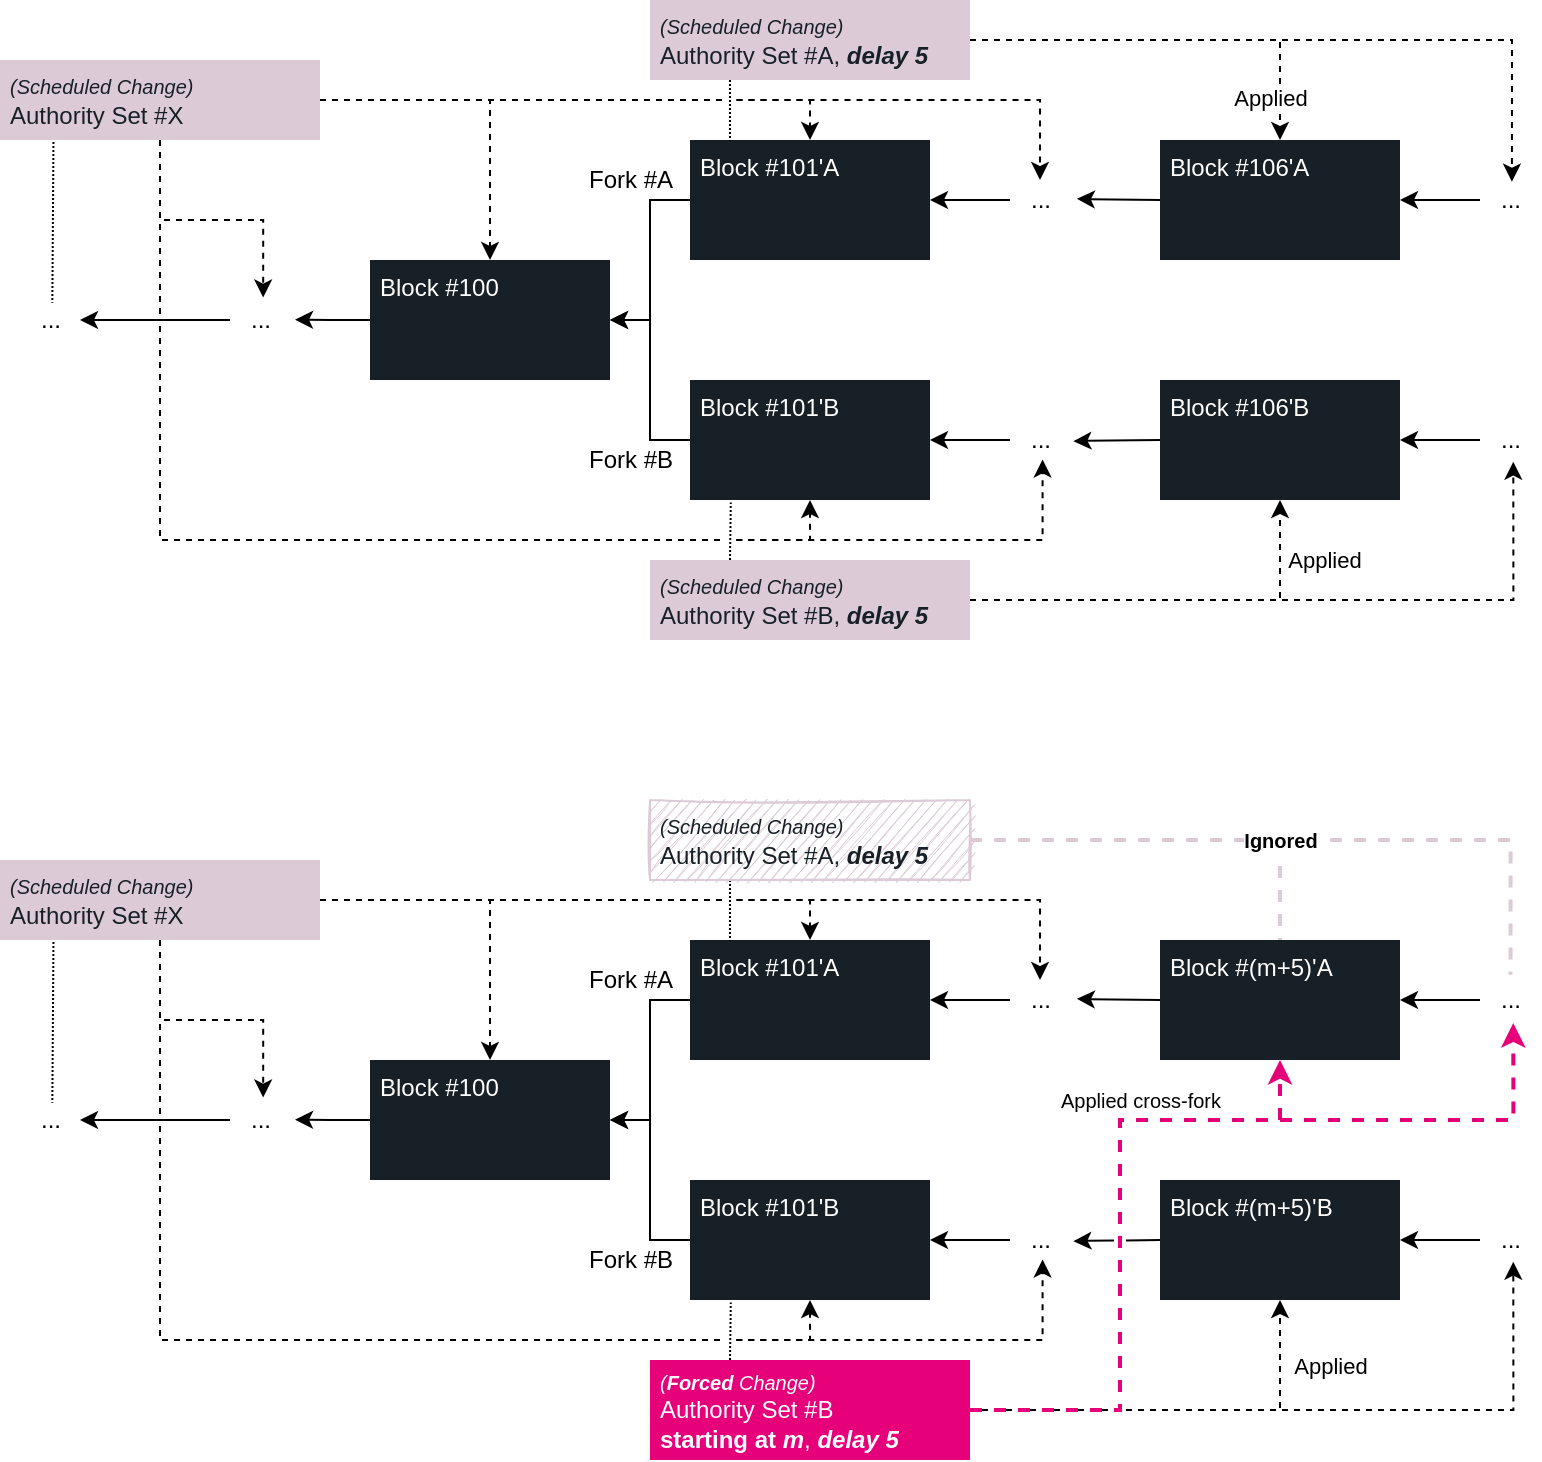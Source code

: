 <mxfile version="18.0.6" type="device"><diagram name="Page-1" id="c37626ed-c26b-45fb-9056-f9ebc6bb27b6"><mxGraphModel dx="1018" dy="937" grid="1" gridSize="10" guides="1" tooltips="1" connect="1" arrows="1" fold="1" page="1" pageScale="1" pageWidth="1100" pageHeight="850" background="none" math="0" shadow="0"><root><mxCell id="0"/><mxCell id="1" parent="0"/><mxCell id="DKEFc4V31NDqsVVvhGKB-27" style="edgeStyle=orthogonalEdgeStyle;rounded=0;orthogonalLoop=1;jettySize=auto;html=1;entryX=1.084;entryY=0.491;entryDx=0;entryDy=0;entryPerimeter=0;" edge="1" parent="1" source="DKEFc4V31NDqsVVvhGKB-2" target="DKEFc4V31NDqsVVvhGKB-26"><mxGeometry relative="1" as="geometry"/></mxCell><mxCell id="DKEFc4V31NDqsVVvhGKB-2" value="Block #100" style="rounded=0;whiteSpace=wrap;html=1;fillColor=#172026;strokeColor=none;align=left;verticalAlign=top;fontColor=#FFFFFF;spacingLeft=3;" vertex="1" parent="1"><mxGeometry x="215" y="180" width="120" height="60" as="geometry"/></mxCell><mxCell id="DKEFc4V31NDqsVVvhGKB-9" style="edgeStyle=orthogonalEdgeStyle;rounded=0;orthogonalLoop=1;jettySize=auto;html=1;entryX=1;entryY=0.5;entryDx=0;entryDy=0;" edge="1" parent="1" source="DKEFc4V31NDqsVVvhGKB-3" target="DKEFc4V31NDqsVVvhGKB-2"><mxGeometry relative="1" as="geometry"/></mxCell><mxCell id="DKEFc4V31NDqsVVvhGKB-3" value="Block #101'A" style="rounded=0;whiteSpace=wrap;html=1;fillColor=#172026;strokeColor=none;align=left;verticalAlign=top;fontColor=#FFFFFF;spacingLeft=3;" vertex="1" parent="1"><mxGeometry x="375" y="120" width="120" height="60" as="geometry"/></mxCell><mxCell id="DKEFc4V31NDqsVVvhGKB-11" style="edgeStyle=orthogonalEdgeStyle;rounded=0;orthogonalLoop=1;jettySize=auto;html=1;entryX=1;entryY=0.5;entryDx=0;entryDy=0;" edge="1" parent="1" source="DKEFc4V31NDqsVVvhGKB-4" target="DKEFc4V31NDqsVVvhGKB-2"><mxGeometry relative="1" as="geometry"/></mxCell><mxCell id="DKEFc4V31NDqsVVvhGKB-4" value="Block #101'B" style="rounded=0;whiteSpace=wrap;html=1;fillColor=#172026;strokeColor=none;align=left;verticalAlign=top;fontColor=#FFFFFF;spacingLeft=3;" vertex="1" parent="1"><mxGeometry x="375" y="240" width="120" height="60" as="geometry"/></mxCell><mxCell id="DKEFc4V31NDqsVVvhGKB-16" value="Applied" style="edgeStyle=orthogonalEdgeStyle;rounded=0;orthogonalLoop=1;jettySize=auto;html=1;entryX=0.5;entryY=0;entryDx=0;entryDy=0;dashed=1;" edge="1" parent="1" source="DKEFc4V31NDqsVVvhGKB-13" target="DKEFc4V31NDqsVVvhGKB-61"><mxGeometry x="0.793" y="-5" relative="1" as="geometry"><mxPoint x="595" y="120" as="targetPoint"/><mxPoint as="offset"/></mxGeometry></mxCell><mxCell id="DKEFc4V31NDqsVVvhGKB-69" style="edgeStyle=orthogonalEdgeStyle;rounded=0;jumpStyle=arc;orthogonalLoop=1;jettySize=auto;html=1;dashed=1;dashPattern=1 1;endArrow=none;endFill=0;exitX=0.25;exitY=1;exitDx=0;exitDy=0;entryX=0.173;entryY=0.007;entryDx=0;entryDy=0;entryPerimeter=0;" edge="1" parent="1" source="DKEFc4V31NDqsVVvhGKB-13" target="DKEFc4V31NDqsVVvhGKB-3"><mxGeometry relative="1" as="geometry"><mxPoint x="440" y="120" as="targetPoint"/><Array as="points"><mxPoint x="395" y="120"/></Array></mxGeometry></mxCell><mxCell id="DKEFc4V31NDqsVVvhGKB-86" style="edgeStyle=orthogonalEdgeStyle;rounded=0;jumpStyle=gap;orthogonalLoop=1;jettySize=auto;html=1;entryX=0.532;entryY=0.043;entryDx=0;entryDy=0;entryPerimeter=0;endArrow=classic;endFill=1;dashed=1;" edge="1" parent="1" source="DKEFc4V31NDqsVVvhGKB-13" target="DKEFc4V31NDqsVVvhGKB-82"><mxGeometry relative="1" as="geometry"/></mxCell><mxCell id="DKEFc4V31NDqsVVvhGKB-13" value="&lt;i&gt;&lt;font style=&quot;font-size: 10px;&quot;&gt;(Scheduled Change)&lt;br&gt;&lt;/font&gt;&lt;/i&gt;Authority Set #A, &lt;i&gt;&lt;b&gt;delay 5&lt;/b&gt;&lt;/i&gt;" style="rounded=0;whiteSpace=wrap;html=1;align=left;verticalAlign=middle;fillColor=#DCCBD7;strokeColor=none;fontColor=#172026;spacingLeft=3;" vertex="1" parent="1"><mxGeometry x="355" y="50" width="160" height="40" as="geometry"/></mxCell><mxCell id="DKEFc4V31NDqsVVvhGKB-19" style="edgeStyle=orthogonalEdgeStyle;rounded=0;orthogonalLoop=1;jettySize=auto;html=1;dashed=1;" edge="1" parent="1" source="DKEFc4V31NDqsVVvhGKB-17" target="DKEFc4V31NDqsVVvhGKB-60"><mxGeometry relative="1" as="geometry"><mxPoint x="600.28" y="302.94" as="targetPoint"/></mxGeometry></mxCell><mxCell id="DKEFc4V31NDqsVVvhGKB-75" value="Applied" style="edgeLabel;html=1;align=center;verticalAlign=middle;resizable=0;points=[];" vertex="1" connectable="0" parent="DKEFc4V31NDqsVVvhGKB-19"><mxGeometry x="0.49" y="-1" relative="1" as="geometry"><mxPoint x="24" y="-21" as="offset"/></mxGeometry></mxCell><mxCell id="DKEFc4V31NDqsVVvhGKB-70" style="edgeStyle=orthogonalEdgeStyle;rounded=0;jumpStyle=arc;orthogonalLoop=1;jettySize=auto;html=1;entryX=0.17;entryY=1.02;entryDx=0;entryDy=0;dashed=1;dashPattern=1 1;endArrow=none;endFill=0;entryPerimeter=0;exitX=0.25;exitY=0;exitDx=0;exitDy=0;" edge="1" parent="1" source="DKEFc4V31NDqsVVvhGKB-17" target="DKEFc4V31NDqsVVvhGKB-4"><mxGeometry relative="1" as="geometry"/></mxCell><mxCell id="DKEFc4V31NDqsVVvhGKB-87" style="edgeStyle=orthogonalEdgeStyle;rounded=0;jumpStyle=gap;orthogonalLoop=1;jettySize=auto;html=1;entryX=0.555;entryY=1.043;entryDx=0;entryDy=0;entryPerimeter=0;endArrow=classic;endFill=1;dashed=1;" edge="1" parent="1" source="DKEFc4V31NDqsVVvhGKB-17" target="DKEFc4V31NDqsVVvhGKB-83"><mxGeometry relative="1" as="geometry"/></mxCell><mxCell id="DKEFc4V31NDqsVVvhGKB-17" value="&lt;i style=&quot;font-size: 10px;&quot;&gt;(Scheduled Change)&lt;br&gt;&lt;/i&gt;Authority Set #B, &lt;i&gt;&lt;b&gt;delay 5&lt;/b&gt;&lt;/i&gt;" style="rounded=0;whiteSpace=wrap;html=1;align=left;verticalAlign=middle;fontColor=#172026;fillColor=#DCCBD7;strokeColor=none;spacingLeft=3;" vertex="1" parent="1"><mxGeometry x="355" y="330" width="160" height="40" as="geometry"/></mxCell><mxCell id="DKEFc4V31NDqsVVvhGKB-24" value="Fork #A" style="text;html=1;align=center;verticalAlign=middle;resizable=0;points=[];autosize=1;strokeColor=none;fillColor=none;" vertex="1" parent="1"><mxGeometry x="315" y="130" width="60" height="20" as="geometry"/></mxCell><mxCell id="DKEFc4V31NDqsVVvhGKB-25" value="Fork #B" style="text;html=1;align=center;verticalAlign=middle;resizable=0;points=[];autosize=1;strokeColor=none;fillColor=none;" vertex="1" parent="1"><mxGeometry x="315" y="270" width="60" height="20" as="geometry"/></mxCell><mxCell id="DKEFc4V31NDqsVVvhGKB-164" style="edgeStyle=orthogonalEdgeStyle;rounded=0;jumpStyle=gap;orthogonalLoop=1;jettySize=auto;html=1;fontSize=10;endArrow=classic;endFill=1;" edge="1" parent="1" source="DKEFc4V31NDqsVVvhGKB-26" target="DKEFc4V31NDqsVVvhGKB-162"><mxGeometry relative="1" as="geometry"/></mxCell><mxCell id="DKEFc4V31NDqsVVvhGKB-26" value="..." style="text;html=1;align=center;verticalAlign=middle;resizable=0;points=[];autosize=1;strokeColor=none;fillColor=none;" vertex="1" parent="1"><mxGeometry x="145" y="200" width="30" height="20" as="geometry"/></mxCell><mxCell id="DKEFc4V31NDqsVVvhGKB-29" style="edgeStyle=orthogonalEdgeStyle;rounded=0;orthogonalLoop=1;jettySize=auto;html=1;dashed=1;exitX=0.5;exitY=1;exitDx=0;exitDy=0;entryX=0.553;entryY=-0.062;entryDx=0;entryDy=0;entryPerimeter=0;" edge="1" parent="1" source="DKEFc4V31NDqsVVvhGKB-28" target="DKEFc4V31NDqsVVvhGKB-26"><mxGeometry relative="1" as="geometry"><Array as="points"><mxPoint x="110" y="160"/><mxPoint x="162" y="160"/></Array></mxGeometry></mxCell><mxCell id="DKEFc4V31NDqsVVvhGKB-31" style="edgeStyle=orthogonalEdgeStyle;rounded=0;orthogonalLoop=1;jettySize=auto;html=1;entryX=0.5;entryY=0;entryDx=0;entryDy=0;dashed=1;exitX=1;exitY=0.5;exitDx=0;exitDy=0;" edge="1" parent="1" source="DKEFc4V31NDqsVVvhGKB-28" target="DKEFc4V31NDqsVVvhGKB-2"><mxGeometry relative="1" as="geometry"/></mxCell><mxCell id="DKEFc4V31NDqsVVvhGKB-65" style="edgeStyle=orthogonalEdgeStyle;rounded=0;orthogonalLoop=1;jettySize=auto;html=1;dashed=1;jumpStyle=gap;" edge="1" parent="1" source="DKEFc4V31NDqsVVvhGKB-28" target="DKEFc4V31NDqsVVvhGKB-58"><mxGeometry relative="1" as="geometry"/></mxCell><mxCell id="DKEFc4V31NDqsVVvhGKB-76" style="edgeStyle=orthogonalEdgeStyle;rounded=0;jumpStyle=gap;orthogonalLoop=1;jettySize=auto;html=1;entryX=0.543;entryY=0.986;entryDx=0;entryDy=0;entryPerimeter=0;endArrow=classic;endFill=1;dashed=1;exitX=0.5;exitY=1;exitDx=0;exitDy=0;" edge="1" parent="1" source="DKEFc4V31NDqsVVvhGKB-28" target="DKEFc4V31NDqsVVvhGKB-59"><mxGeometry relative="1" as="geometry"><Array as="points"><mxPoint x="110" y="320"/><mxPoint x="551" y="320"/></Array></mxGeometry></mxCell><mxCell id="DKEFc4V31NDqsVVvhGKB-77" style="edgeStyle=orthogonalEdgeStyle;rounded=0;jumpStyle=gap;orthogonalLoop=1;jettySize=auto;html=1;entryX=0.5;entryY=0;entryDx=0;entryDy=0;endArrow=classic;endFill=1;dashed=1;" edge="1" parent="1" source="DKEFc4V31NDqsVVvhGKB-28" target="DKEFc4V31NDqsVVvhGKB-3"><mxGeometry relative="1" as="geometry"/></mxCell><mxCell id="DKEFc4V31NDqsVVvhGKB-79" style="edgeStyle=orthogonalEdgeStyle;rounded=0;jumpStyle=gap;orthogonalLoop=1;jettySize=auto;html=1;entryX=0.5;entryY=1;entryDx=0;entryDy=0;endArrow=classic;endFill=1;dashed=1;exitX=0.5;exitY=1;exitDx=0;exitDy=0;" edge="1" parent="1" source="DKEFc4V31NDqsVVvhGKB-28" target="DKEFc4V31NDqsVVvhGKB-4"><mxGeometry relative="1" as="geometry"><Array as="points"><mxPoint x="110" y="320"/><mxPoint x="435" y="320"/></Array></mxGeometry></mxCell><mxCell id="DKEFc4V31NDqsVVvhGKB-163" style="edgeStyle=orthogonalEdgeStyle;rounded=0;jumpStyle=gap;orthogonalLoop=1;jettySize=auto;html=1;entryX=0.539;entryY=0.067;entryDx=0;entryDy=0;entryPerimeter=0;dashed=1;fontSize=10;endArrow=none;endFill=0;exitX=0.167;exitY=1.025;exitDx=0;exitDy=0;exitPerimeter=0;dashPattern=1 1;" edge="1" parent="1" source="DKEFc4V31NDqsVVvhGKB-28" target="DKEFc4V31NDqsVVvhGKB-162"><mxGeometry relative="1" as="geometry"/></mxCell><mxCell id="DKEFc4V31NDqsVVvhGKB-28" value="&lt;i style=&quot;font-size: 10px;&quot;&gt;(Scheduled Change)&lt;br&gt;&lt;/i&gt;Authority Set #X" style="rounded=0;whiteSpace=wrap;html=1;align=left;verticalAlign=middle;fillColor=#dccbd7;fontColor=#172026;strokeColor=none;perimeterSpacing=0;spacingLeft=3;" vertex="1" parent="1"><mxGeometry x="30" y="80" width="160" height="40" as="geometry"/></mxCell><mxCell id="DKEFc4V31NDqsVVvhGKB-71" style="edgeStyle=orthogonalEdgeStyle;rounded=0;jumpStyle=arc;orthogonalLoop=1;jettySize=auto;html=1;entryX=1;entryY=0.5;entryDx=0;entryDy=0;endArrow=classic;endFill=1;" edge="1" parent="1" source="DKEFc4V31NDqsVVvhGKB-58" target="DKEFc4V31NDqsVVvhGKB-3"><mxGeometry relative="1" as="geometry"/></mxCell><mxCell id="DKEFc4V31NDqsVVvhGKB-58" value="..." style="text;html=1;align=center;verticalAlign=middle;resizable=0;points=[];autosize=1;strokeColor=none;fillColor=none;" vertex="1" parent="1"><mxGeometry x="535" y="140" width="30" height="20" as="geometry"/></mxCell><mxCell id="DKEFc4V31NDqsVVvhGKB-72" style="edgeStyle=orthogonalEdgeStyle;rounded=0;jumpStyle=arc;orthogonalLoop=1;jettySize=auto;html=1;endArrow=classic;endFill=1;" edge="1" parent="1" source="DKEFc4V31NDqsVVvhGKB-59" target="DKEFc4V31NDqsVVvhGKB-4"><mxGeometry relative="1" as="geometry"/></mxCell><mxCell id="DKEFc4V31NDqsVVvhGKB-59" value="..." style="text;html=1;align=center;verticalAlign=middle;resizable=0;points=[];autosize=1;strokeColor=none;fillColor=none;" vertex="1" parent="1"><mxGeometry x="535" y="260" width="30" height="20" as="geometry"/></mxCell><mxCell id="DKEFc4V31NDqsVVvhGKB-74" style="edgeStyle=orthogonalEdgeStyle;rounded=0;jumpStyle=arc;orthogonalLoop=1;jettySize=auto;html=1;entryX=1.057;entryY=0.529;entryDx=0;entryDy=0;entryPerimeter=0;endArrow=classic;endFill=1;" edge="1" parent="1" source="DKEFc4V31NDqsVVvhGKB-60" target="DKEFc4V31NDqsVVvhGKB-59"><mxGeometry relative="1" as="geometry"/></mxCell><mxCell id="DKEFc4V31NDqsVVvhGKB-60" value="Block #106'B" style="rounded=0;whiteSpace=wrap;html=1;fillColor=#172026;strokeColor=none;align=left;verticalAlign=top;fontColor=#FFFFFF;spacingLeft=3;" vertex="1" parent="1"><mxGeometry x="610" y="240" width="120" height="60" as="geometry"/></mxCell><mxCell id="DKEFc4V31NDqsVVvhGKB-73" style="edgeStyle=orthogonalEdgeStyle;rounded=0;jumpStyle=arc;orthogonalLoop=1;jettySize=auto;html=1;entryX=1.114;entryY=0.471;entryDx=0;entryDy=0;entryPerimeter=0;endArrow=classic;endFill=1;" edge="1" parent="1" source="DKEFc4V31NDqsVVvhGKB-61" target="DKEFc4V31NDqsVVvhGKB-58"><mxGeometry relative="1" as="geometry"/></mxCell><mxCell id="DKEFc4V31NDqsVVvhGKB-61" value="Block #106'A" style="rounded=0;whiteSpace=wrap;html=1;fillColor=#172026;strokeColor=none;align=left;verticalAlign=top;fontColor=#FFFFFF;spacingLeft=3;" vertex="1" parent="1"><mxGeometry x="610" y="120" width="120" height="60" as="geometry"/></mxCell><mxCell id="DKEFc4V31NDqsVVvhGKB-84" style="edgeStyle=orthogonalEdgeStyle;rounded=0;jumpStyle=gap;orthogonalLoop=1;jettySize=auto;html=1;entryX=1;entryY=0.5;entryDx=0;entryDy=0;endArrow=classic;endFill=1;" edge="1" parent="1" source="DKEFc4V31NDqsVVvhGKB-82" target="DKEFc4V31NDqsVVvhGKB-61"><mxGeometry relative="1" as="geometry"/></mxCell><mxCell id="DKEFc4V31NDqsVVvhGKB-82" value="..." style="text;html=1;align=center;verticalAlign=middle;resizable=0;points=[];autosize=1;strokeColor=none;fillColor=none;" vertex="1" parent="1"><mxGeometry x="770" y="140" width="30" height="20" as="geometry"/></mxCell><mxCell id="DKEFc4V31NDqsVVvhGKB-85" style="edgeStyle=orthogonalEdgeStyle;rounded=0;jumpStyle=gap;orthogonalLoop=1;jettySize=auto;html=1;entryX=1;entryY=0.5;entryDx=0;entryDy=0;endArrow=classic;endFill=1;" edge="1" parent="1" source="DKEFc4V31NDqsVVvhGKB-83" target="DKEFc4V31NDqsVVvhGKB-60"><mxGeometry relative="1" as="geometry"/></mxCell><mxCell id="DKEFc4V31NDqsVVvhGKB-83" value="..." style="text;html=1;align=center;verticalAlign=middle;resizable=0;points=[];autosize=1;strokeColor=none;fillColor=none;" vertex="1" parent="1"><mxGeometry x="770" y="260" width="30" height="20" as="geometry"/></mxCell><mxCell id="DKEFc4V31NDqsVVvhGKB-162" value="..." style="text;html=1;align=center;verticalAlign=middle;resizable=0;points=[];autosize=1;strokeColor=none;fillColor=none;" vertex="1" parent="1"><mxGeometry x="40" y="200" width="30" height="20" as="geometry"/></mxCell><mxCell id="DKEFc4V31NDqsVVvhGKB-165" style="edgeStyle=orthogonalEdgeStyle;rounded=0;orthogonalLoop=1;jettySize=auto;html=1;entryX=1.084;entryY=0.491;entryDx=0;entryDy=0;entryPerimeter=0;" edge="1" parent="1" source="DKEFc4V31NDqsVVvhGKB-166" target="DKEFc4V31NDqsVVvhGKB-183"><mxGeometry relative="1" as="geometry"/></mxCell><mxCell id="DKEFc4V31NDqsVVvhGKB-166" value="Block #100" style="rounded=0;whiteSpace=wrap;html=1;fillColor=#172026;strokeColor=none;align=left;verticalAlign=top;fontColor=#FFFFFF;spacingLeft=3;" vertex="1" parent="1"><mxGeometry x="215" y="580" width="120" height="60" as="geometry"/></mxCell><mxCell id="DKEFc4V31NDqsVVvhGKB-167" style="edgeStyle=orthogonalEdgeStyle;rounded=0;orthogonalLoop=1;jettySize=auto;html=1;entryX=1;entryY=0.5;entryDx=0;entryDy=0;" edge="1" parent="1" source="DKEFc4V31NDqsVVvhGKB-168" target="DKEFc4V31NDqsVVvhGKB-166"><mxGeometry relative="1" as="geometry"/></mxCell><mxCell id="DKEFc4V31NDqsVVvhGKB-168" value="Block #101'A" style="rounded=0;whiteSpace=wrap;html=1;fillColor=#172026;strokeColor=none;align=left;verticalAlign=top;fontColor=#FFFFFF;spacingLeft=3;" vertex="1" parent="1"><mxGeometry x="375" y="520" width="120" height="60" as="geometry"/></mxCell><mxCell id="DKEFc4V31NDqsVVvhGKB-169" style="edgeStyle=orthogonalEdgeStyle;rounded=0;orthogonalLoop=1;jettySize=auto;html=1;entryX=1;entryY=0.5;entryDx=0;entryDy=0;" edge="1" parent="1" source="DKEFc4V31NDqsVVvhGKB-170" target="DKEFc4V31NDqsVVvhGKB-166"><mxGeometry relative="1" as="geometry"/></mxCell><mxCell id="DKEFc4V31NDqsVVvhGKB-170" value="Block #101'B" style="rounded=0;whiteSpace=wrap;html=1;fillColor=#172026;strokeColor=none;align=left;verticalAlign=top;fontColor=#FFFFFF;spacingLeft=3;" vertex="1" parent="1"><mxGeometry x="375" y="640" width="120" height="60" as="geometry"/></mxCell><mxCell id="DKEFc4V31NDqsVVvhGKB-172" style="edgeStyle=orthogonalEdgeStyle;rounded=0;jumpStyle=arc;orthogonalLoop=1;jettySize=auto;html=1;dashed=1;dashPattern=1 1;endArrow=none;endFill=0;exitX=0.25;exitY=1;exitDx=0;exitDy=0;entryX=0.173;entryY=0.007;entryDx=0;entryDy=0;entryPerimeter=0;" edge="1" parent="1" source="DKEFc4V31NDqsVVvhGKB-174" target="DKEFc4V31NDqsVVvhGKB-168"><mxGeometry relative="1" as="geometry"><mxPoint x="440" y="520" as="targetPoint"/><Array as="points"><mxPoint x="395" y="520"/></Array></mxGeometry></mxCell><mxCell id="DKEFc4V31NDqsVVvhGKB-211" style="edgeStyle=orthogonalEdgeStyle;rounded=0;jumpStyle=gap;orthogonalLoop=1;jettySize=auto;html=1;dashed=1;fontSize=10;endArrow=none;endFill=0;strokeColor=#DCCBD7;strokeWidth=2;" edge="1" parent="1" source="DKEFc4V31NDqsVVvhGKB-174" target="DKEFc4V31NDqsVVvhGKB-199"><mxGeometry relative="1" as="geometry"><mxPoint x="559.35" y="470.66" as="targetPoint"/></mxGeometry></mxCell><mxCell id="DKEFc4V31NDqsVVvhGKB-217" value="&lt;b&gt;Ignored&lt;/b&gt;" style="edgeStyle=orthogonalEdgeStyle;rounded=0;jumpStyle=gap;orthogonalLoop=1;jettySize=auto;html=1;entryX=0.509;entryY=-0.129;entryDx=0;entryDy=0;entryPerimeter=0;dashed=1;fontSize=10;endArrow=none;endFill=0;strokeColor=#DCCBD7;strokeWidth=2;" edge="1" parent="1" source="DKEFc4V31NDqsVVvhGKB-174" target="DKEFc4V31NDqsVVvhGKB-201"><mxGeometry x="-0.082" relative="1" as="geometry"><mxPoint as="offset"/></mxGeometry></mxCell><mxCell id="DKEFc4V31NDqsVVvhGKB-174" value="&lt;i&gt;&lt;font style=&quot;font-size: 10px;&quot;&gt;(Scheduled Change)&lt;br&gt;&lt;/font&gt;&lt;/i&gt;Authority Set #A, &lt;i&gt;&lt;b&gt;delay 5&lt;/b&gt;&lt;/i&gt;" style="rounded=0;whiteSpace=wrap;html=1;align=left;verticalAlign=middle;fillColor=#DCCBD7;fontColor=#172026;strokeColor=#DCCBD7;shadow=0;glass=0;sketch=1;spacingLeft=3;" vertex="1" parent="1"><mxGeometry x="355" y="450" width="160" height="40" as="geometry"/></mxCell><mxCell id="DKEFc4V31NDqsVVvhGKB-175" style="edgeStyle=orthogonalEdgeStyle;rounded=0;orthogonalLoop=1;jettySize=auto;html=1;dashed=1;" edge="1" parent="1" source="DKEFc4V31NDqsVVvhGKB-179" target="DKEFc4V31NDqsVVvhGKB-197"><mxGeometry relative="1" as="geometry"><mxPoint x="600.28" y="702.94" as="targetPoint"/></mxGeometry></mxCell><mxCell id="DKEFc4V31NDqsVVvhGKB-176" value="Applied" style="edgeLabel;html=1;align=center;verticalAlign=middle;resizable=0;points=[];" vertex="1" connectable="0" parent="DKEFc4V31NDqsVVvhGKB-175"><mxGeometry x="0.49" y="-1" relative="1" as="geometry"><mxPoint x="24" y="-21" as="offset"/></mxGeometry></mxCell><mxCell id="DKEFc4V31NDqsVVvhGKB-177" style="edgeStyle=orthogonalEdgeStyle;rounded=0;jumpStyle=arc;orthogonalLoop=1;jettySize=auto;html=1;entryX=0.17;entryY=1.02;entryDx=0;entryDy=0;dashed=1;dashPattern=1 1;endArrow=none;endFill=0;entryPerimeter=0;exitX=0.25;exitY=0;exitDx=0;exitDy=0;" edge="1" parent="1" source="DKEFc4V31NDqsVVvhGKB-179" target="DKEFc4V31NDqsVVvhGKB-170"><mxGeometry relative="1" as="geometry"/></mxCell><mxCell id="DKEFc4V31NDqsVVvhGKB-178" style="edgeStyle=orthogonalEdgeStyle;rounded=0;jumpStyle=gap;orthogonalLoop=1;jettySize=auto;html=1;entryX=0.555;entryY=1.043;entryDx=0;entryDy=0;entryPerimeter=0;endArrow=classic;endFill=1;dashed=1;" edge="1" parent="1" source="DKEFc4V31NDqsVVvhGKB-179" target="DKEFc4V31NDqsVVvhGKB-203"><mxGeometry relative="1" as="geometry"/></mxCell><mxCell id="DKEFc4V31NDqsVVvhGKB-212" style="edgeStyle=orthogonalEdgeStyle;rounded=0;jumpStyle=gap;orthogonalLoop=1;jettySize=auto;html=1;entryX=0.5;entryY=1;entryDx=0;entryDy=0;dashed=1;fontSize=10;endArrow=classic;endFill=1;strokeWidth=2;strokeColor=#E6007A;" edge="1" parent="1" source="DKEFc4V31NDqsVVvhGKB-179" target="DKEFc4V31NDqsVVvhGKB-199"><mxGeometry relative="1" as="geometry"><Array as="points"><mxPoint x="590" y="755"/><mxPoint x="590" y="610"/><mxPoint x="670" y="610"/></Array></mxGeometry></mxCell><mxCell id="DKEFc4V31NDqsVVvhGKB-213" style="edgeStyle=orthogonalEdgeStyle;rounded=0;jumpStyle=gap;orthogonalLoop=1;jettySize=auto;html=1;entryX=0.555;entryY=1.078;entryDx=0;entryDy=0;entryPerimeter=0;dashed=1;fontSize=10;endArrow=classic;endFill=1;strokeWidth=2;strokeColor=#E6007A;" edge="1" parent="1" source="DKEFc4V31NDqsVVvhGKB-179" target="DKEFc4V31NDqsVVvhGKB-201"><mxGeometry relative="1" as="geometry"><Array as="points"><mxPoint x="590" y="755"/><mxPoint x="590" y="610"/><mxPoint x="787" y="610"/></Array></mxGeometry></mxCell><mxCell id="DKEFc4V31NDqsVVvhGKB-216" value="Applied cross-fork" style="edgeLabel;html=1;align=center;verticalAlign=middle;resizable=0;points=[];fontSize=10;" vertex="1" connectable="0" parent="DKEFc4V31NDqsVVvhGKB-213"><mxGeometry x="0.142" y="-3" relative="1" as="geometry"><mxPoint x="-36" y="-13" as="offset"/></mxGeometry></mxCell><mxCell id="DKEFc4V31NDqsVVvhGKB-179" value="&lt;i style=&quot;font-size: 10px;&quot;&gt;(&lt;b&gt;Forced&lt;/b&gt; Change)&lt;br&gt;&lt;/i&gt;Authority Set #B&lt;br&gt;&lt;b&gt;starting at&lt;/b&gt; &lt;i&gt;&lt;b&gt;m&lt;/b&gt;&lt;/i&gt;,&amp;nbsp;&lt;i&gt;&lt;b&gt;delay 5&lt;/b&gt;&lt;/i&gt;" style="rounded=0;whiteSpace=wrap;html=1;align=left;verticalAlign=middle;fillColor=#e6007a;strokeColor=none;fontColor=#FFFFFF;spacingLeft=3;" vertex="1" parent="1"><mxGeometry x="355" y="730" width="160" height="50" as="geometry"/></mxCell><mxCell id="DKEFc4V31NDqsVVvhGKB-180" value="Fork #A" style="text;html=1;align=center;verticalAlign=middle;resizable=0;points=[];autosize=1;strokeColor=none;fillColor=none;" vertex="1" parent="1"><mxGeometry x="315" y="530" width="60" height="20" as="geometry"/></mxCell><mxCell id="DKEFc4V31NDqsVVvhGKB-181" value="Fork #B" style="text;html=1;align=center;verticalAlign=middle;resizable=0;points=[];autosize=1;strokeColor=none;fillColor=none;" vertex="1" parent="1"><mxGeometry x="315" y="670" width="60" height="20" as="geometry"/></mxCell><mxCell id="DKEFc4V31NDqsVVvhGKB-182" style="edgeStyle=orthogonalEdgeStyle;rounded=0;jumpStyle=gap;orthogonalLoop=1;jettySize=auto;html=1;fontSize=10;endArrow=classic;endFill=1;" edge="1" parent="1" source="DKEFc4V31NDqsVVvhGKB-183" target="DKEFc4V31NDqsVVvhGKB-204"><mxGeometry relative="1" as="geometry"/></mxCell><mxCell id="DKEFc4V31NDqsVVvhGKB-183" value="..." style="text;html=1;align=center;verticalAlign=middle;resizable=0;points=[];autosize=1;strokeColor=none;fillColor=none;" vertex="1" parent="1"><mxGeometry x="145" y="600" width="30" height="20" as="geometry"/></mxCell><mxCell id="DKEFc4V31NDqsVVvhGKB-184" style="edgeStyle=orthogonalEdgeStyle;rounded=0;orthogonalLoop=1;jettySize=auto;html=1;dashed=1;exitX=0.5;exitY=1;exitDx=0;exitDy=0;entryX=0.553;entryY=-0.062;entryDx=0;entryDy=0;entryPerimeter=0;" edge="1" parent="1" source="DKEFc4V31NDqsVVvhGKB-191" target="DKEFc4V31NDqsVVvhGKB-183"><mxGeometry relative="1" as="geometry"><Array as="points"><mxPoint x="110" y="560"/><mxPoint x="162" y="560"/></Array></mxGeometry></mxCell><mxCell id="DKEFc4V31NDqsVVvhGKB-185" style="edgeStyle=orthogonalEdgeStyle;rounded=0;orthogonalLoop=1;jettySize=auto;html=1;entryX=0.5;entryY=0;entryDx=0;entryDy=0;dashed=1;exitX=1;exitY=0.5;exitDx=0;exitDy=0;" edge="1" parent="1" source="DKEFc4V31NDqsVVvhGKB-191" target="DKEFc4V31NDqsVVvhGKB-166"><mxGeometry relative="1" as="geometry"/></mxCell><mxCell id="DKEFc4V31NDqsVVvhGKB-186" style="edgeStyle=orthogonalEdgeStyle;rounded=0;orthogonalLoop=1;jettySize=auto;html=1;dashed=1;jumpStyle=gap;" edge="1" parent="1" source="DKEFc4V31NDqsVVvhGKB-191" target="DKEFc4V31NDqsVVvhGKB-193"><mxGeometry relative="1" as="geometry"/></mxCell><mxCell id="DKEFc4V31NDqsVVvhGKB-187" style="edgeStyle=orthogonalEdgeStyle;rounded=0;jumpStyle=gap;orthogonalLoop=1;jettySize=auto;html=1;entryX=0.543;entryY=0.986;entryDx=0;entryDy=0;entryPerimeter=0;endArrow=classic;endFill=1;dashed=1;exitX=0.5;exitY=1;exitDx=0;exitDy=0;" edge="1" parent="1" source="DKEFc4V31NDqsVVvhGKB-191" target="DKEFc4V31NDqsVVvhGKB-195"><mxGeometry relative="1" as="geometry"><Array as="points"><mxPoint x="110" y="720"/><mxPoint x="551" y="720"/></Array></mxGeometry></mxCell><mxCell id="DKEFc4V31NDqsVVvhGKB-188" style="edgeStyle=orthogonalEdgeStyle;rounded=0;jumpStyle=gap;orthogonalLoop=1;jettySize=auto;html=1;entryX=0.5;entryY=0;entryDx=0;entryDy=0;endArrow=classic;endFill=1;dashed=1;" edge="1" parent="1" source="DKEFc4V31NDqsVVvhGKB-191" target="DKEFc4V31NDqsVVvhGKB-168"><mxGeometry relative="1" as="geometry"/></mxCell><mxCell id="DKEFc4V31NDqsVVvhGKB-189" style="edgeStyle=orthogonalEdgeStyle;rounded=0;jumpStyle=gap;orthogonalLoop=1;jettySize=auto;html=1;entryX=0.5;entryY=1;entryDx=0;entryDy=0;endArrow=classic;endFill=1;dashed=1;exitX=0.5;exitY=1;exitDx=0;exitDy=0;" edge="1" parent="1" source="DKEFc4V31NDqsVVvhGKB-191" target="DKEFc4V31NDqsVVvhGKB-170"><mxGeometry relative="1" as="geometry"><Array as="points"><mxPoint x="110" y="720"/><mxPoint x="435" y="720"/></Array></mxGeometry></mxCell><mxCell id="DKEFc4V31NDqsVVvhGKB-190" style="edgeStyle=orthogonalEdgeStyle;rounded=0;jumpStyle=gap;orthogonalLoop=1;jettySize=auto;html=1;entryX=0.539;entryY=0.067;entryDx=0;entryDy=0;entryPerimeter=0;dashed=1;fontSize=10;endArrow=none;endFill=0;exitX=0.167;exitY=1.025;exitDx=0;exitDy=0;exitPerimeter=0;dashPattern=1 1;" edge="1" parent="1" source="DKEFc4V31NDqsVVvhGKB-191" target="DKEFc4V31NDqsVVvhGKB-204"><mxGeometry relative="1" as="geometry"/></mxCell><mxCell id="DKEFc4V31NDqsVVvhGKB-191" value="&lt;i style=&quot;font-size: 10px;&quot;&gt;(Scheduled Change)&lt;br&gt;&lt;/i&gt;Authority Set #X" style="rounded=0;whiteSpace=wrap;html=1;align=left;verticalAlign=middle;fontColor=#172026;fillColor=#DCCBD7;strokeColor=none;spacingLeft=3;" vertex="1" parent="1"><mxGeometry x="30" y="480" width="160" height="40" as="geometry"/></mxCell><mxCell id="DKEFc4V31NDqsVVvhGKB-192" style="edgeStyle=orthogonalEdgeStyle;rounded=0;jumpStyle=arc;orthogonalLoop=1;jettySize=auto;html=1;entryX=1;entryY=0.5;entryDx=0;entryDy=0;endArrow=classic;endFill=1;" edge="1" parent="1" source="DKEFc4V31NDqsVVvhGKB-193" target="DKEFc4V31NDqsVVvhGKB-168"><mxGeometry relative="1" as="geometry"/></mxCell><mxCell id="DKEFc4V31NDqsVVvhGKB-193" value="..." style="text;html=1;align=center;verticalAlign=middle;resizable=0;points=[];autosize=1;strokeColor=none;fillColor=none;" vertex="1" parent="1"><mxGeometry x="535" y="540" width="30" height="20" as="geometry"/></mxCell><mxCell id="DKEFc4V31NDqsVVvhGKB-194" style="edgeStyle=orthogonalEdgeStyle;rounded=0;jumpStyle=arc;orthogonalLoop=1;jettySize=auto;html=1;endArrow=classic;endFill=1;" edge="1" parent="1" source="DKEFc4V31NDqsVVvhGKB-195" target="DKEFc4V31NDqsVVvhGKB-170"><mxGeometry relative="1" as="geometry"/></mxCell><mxCell id="DKEFc4V31NDqsVVvhGKB-195" value="..." style="text;html=1;align=center;verticalAlign=middle;resizable=0;points=[];autosize=1;strokeColor=none;fillColor=none;" vertex="1" parent="1"><mxGeometry x="535" y="660" width="30" height="20" as="geometry"/></mxCell><mxCell id="DKEFc4V31NDqsVVvhGKB-196" style="edgeStyle=orthogonalEdgeStyle;rounded=0;jumpStyle=gap;orthogonalLoop=1;jettySize=auto;html=1;entryX=1.057;entryY=0.529;entryDx=0;entryDy=0;entryPerimeter=0;endArrow=classic;endFill=1;" edge="1" parent="1" source="DKEFc4V31NDqsVVvhGKB-197" target="DKEFc4V31NDqsVVvhGKB-195"><mxGeometry relative="1" as="geometry"/></mxCell><mxCell id="DKEFc4V31NDqsVVvhGKB-197" value="Block #(m+5)'B" style="rounded=0;whiteSpace=wrap;html=1;fillColor=#172026;strokeColor=none;align=left;verticalAlign=top;fontColor=#FFFFFF;spacingLeft=3;" vertex="1" parent="1"><mxGeometry x="610" y="640" width="120" height="60" as="geometry"/></mxCell><mxCell id="DKEFc4V31NDqsVVvhGKB-198" style="edgeStyle=orthogonalEdgeStyle;rounded=0;jumpStyle=arc;orthogonalLoop=1;jettySize=auto;html=1;entryX=1.114;entryY=0.471;entryDx=0;entryDy=0;entryPerimeter=0;endArrow=classic;endFill=1;" edge="1" parent="1" source="DKEFc4V31NDqsVVvhGKB-199" target="DKEFc4V31NDqsVVvhGKB-193"><mxGeometry relative="1" as="geometry"/></mxCell><mxCell id="DKEFc4V31NDqsVVvhGKB-199" value="Block #(m+5)'A" style="rounded=0;whiteSpace=wrap;html=1;fillColor=#172026;strokeColor=none;align=left;verticalAlign=top;labelBackgroundColor=none;fontColor=#FFFFFF;spacingLeft=3;" vertex="1" parent="1"><mxGeometry x="610" y="520" width="120" height="60" as="geometry"/></mxCell><mxCell id="DKEFc4V31NDqsVVvhGKB-200" style="edgeStyle=orthogonalEdgeStyle;rounded=0;jumpStyle=gap;orthogonalLoop=1;jettySize=auto;html=1;entryX=1;entryY=0.5;entryDx=0;entryDy=0;endArrow=classic;endFill=1;" edge="1" parent="1" source="DKEFc4V31NDqsVVvhGKB-201" target="DKEFc4V31NDqsVVvhGKB-199"><mxGeometry relative="1" as="geometry"/></mxCell><mxCell id="DKEFc4V31NDqsVVvhGKB-201" value="..." style="text;html=1;align=center;verticalAlign=middle;resizable=0;points=[];autosize=1;strokeColor=none;fillColor=none;" vertex="1" parent="1"><mxGeometry x="770" y="540" width="30" height="20" as="geometry"/></mxCell><mxCell id="DKEFc4V31NDqsVVvhGKB-202" style="edgeStyle=orthogonalEdgeStyle;rounded=0;jumpStyle=gap;orthogonalLoop=1;jettySize=auto;html=1;entryX=1;entryY=0.5;entryDx=0;entryDy=0;endArrow=classic;endFill=1;" edge="1" parent="1" source="DKEFc4V31NDqsVVvhGKB-203" target="DKEFc4V31NDqsVVvhGKB-197"><mxGeometry relative="1" as="geometry"/></mxCell><mxCell id="DKEFc4V31NDqsVVvhGKB-203" value="..." style="text;html=1;align=center;verticalAlign=middle;resizable=0;points=[];autosize=1;strokeColor=none;fillColor=none;" vertex="1" parent="1"><mxGeometry x="770" y="660" width="30" height="20" as="geometry"/></mxCell><mxCell id="DKEFc4V31NDqsVVvhGKB-204" value="..." style="text;html=1;align=center;verticalAlign=middle;resizable=0;points=[];autosize=1;strokeColor=none;fillColor=none;" vertex="1" parent="1"><mxGeometry x="40" y="600" width="30" height="20" as="geometry"/></mxCell></root></mxGraphModel></diagram></mxfile>